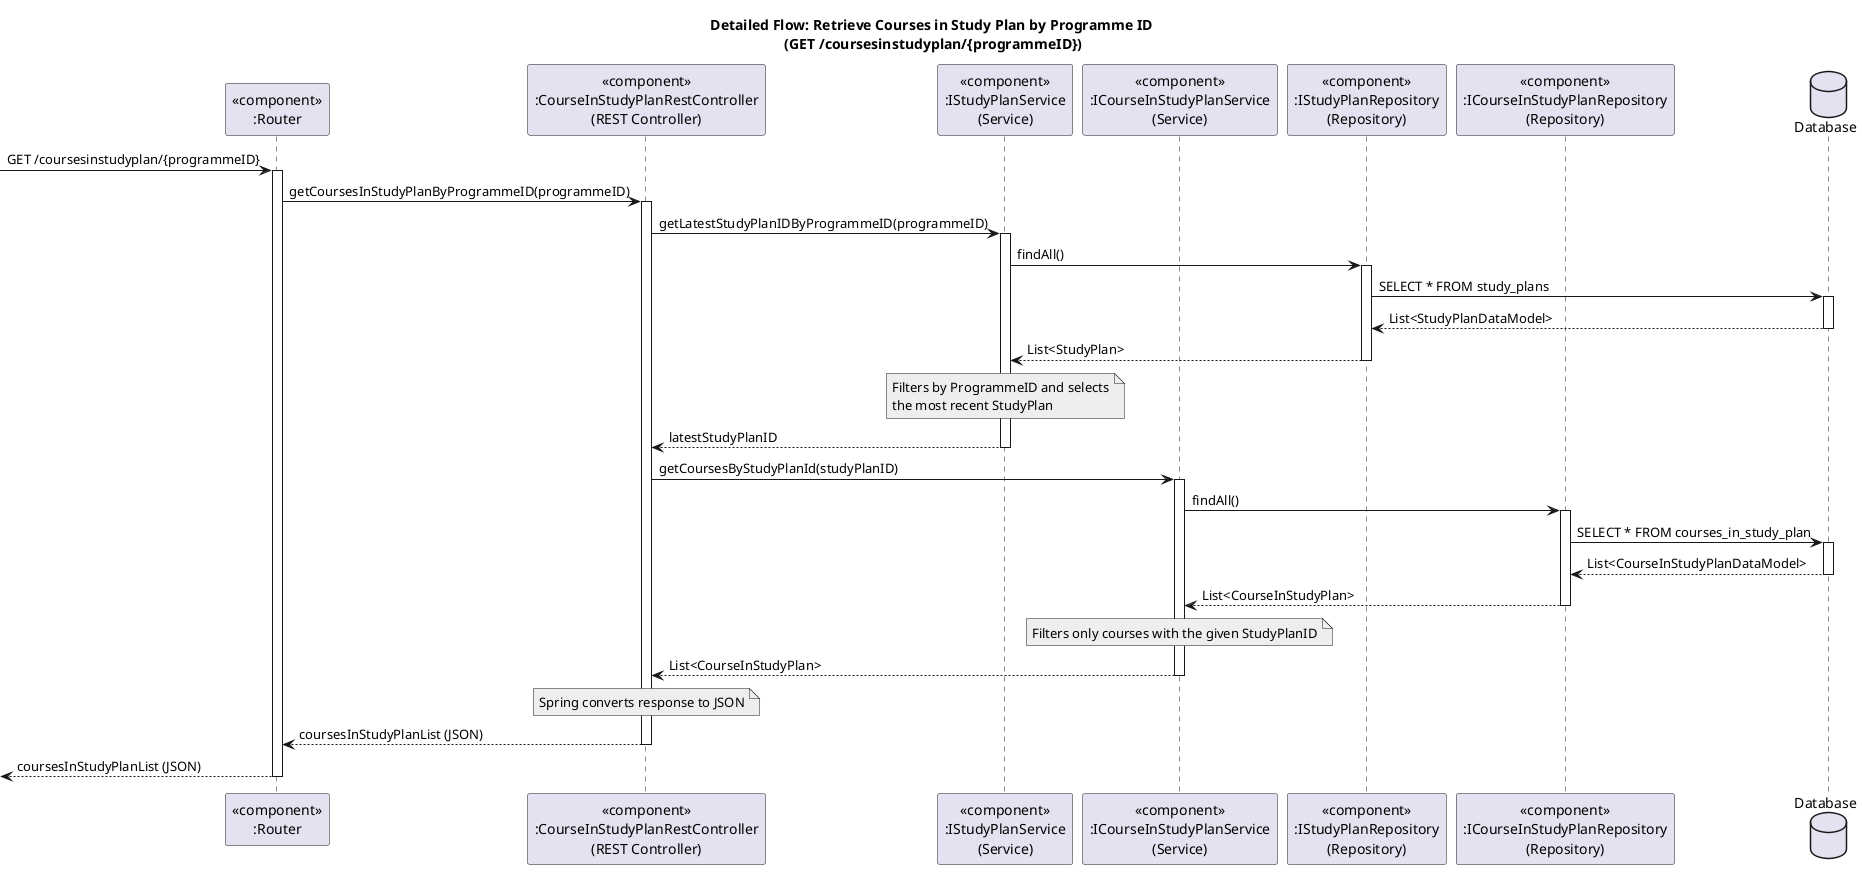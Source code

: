 @startuml
title Detailed Flow: Retrieve Courses in Study Plan by Programme ID \n(GET /coursesinstudyplan/{programmeID})

participant "<<component>>\n:Router" as Router
participant "<<component>>\n:CourseInStudyPlanRestController\n(REST Controller)" as Controller
participant "<<component>>\n:IStudyPlanService\n(Service)" as SPService
participant "<<component>>\n:ICourseInStudyPlanService\n(Service)" as CSPService
participant "<<component>>\n:IStudyPlanRepository\n(Repository)" as StudyPlanRepo
participant "<<component>>\n:ICourseInStudyPlanRepository\n(Repository)" as CourseInSPRepo
database "Database" as DB

-> Router: GET /coursesinstudyplan/{programmeID}
activate Router

Router -> Controller: getCoursesInStudyPlanByProgrammeID(programmeID)
activate Controller

Controller -> SPService: getLatestStudyPlanIDByProgrammeID(programmeID)
activate SPService

SPService -> StudyPlanRepo: findAll()
activate StudyPlanRepo

StudyPlanRepo -> DB: SELECT * FROM study_plans
activate DB
DB --> StudyPlanRepo: List<StudyPlanDataModel>
deactivate DB
StudyPlanRepo --> SPService: List<StudyPlan>
deactivate StudyPlanRepo

note over SPService #EEEEEE
Filters by ProgrammeID and selects
the most recent StudyPlan
end note

SPService --> Controller: latestStudyPlanID
deactivate SPService

Controller -> CSPService: getCoursesByStudyPlanId(studyPlanID)
activate CSPService

CSPService -> CourseInSPRepo: findAll()
activate CourseInSPRepo

CourseInSPRepo -> DB: SELECT * FROM courses_in_study_plan
activate DB
DB --> CourseInSPRepo: List<CourseInStudyPlanDataModel>
deactivate DB
CourseInSPRepo --> CSPService: List<CourseInStudyPlan>
deactivate CourseInSPRepo

note over CSPService #EEEEEE
Filters only courses with the given StudyPlanID
end note

CSPService --> Controller: List<CourseInStudyPlan>
deactivate CSPService

note over Controller #EEEEEE
Spring converts response to JSON
end note

Controller --> Router: coursesInStudyPlanList (JSON)
deactivate Controller

<-- Router: coursesInStudyPlanList (JSON)
deactivate Router

@enduml
